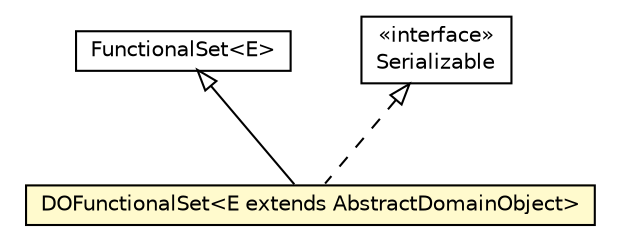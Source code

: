 #!/usr/local/bin/dot
#
# Class diagram 
# Generated by UMLGraph version 5.1 (http://www.umlgraph.org/)
#

digraph G {
	edge [fontname="Helvetica",fontsize=10,labelfontname="Helvetica",labelfontsize=10];
	node [fontname="Helvetica",fontsize=10,shape=plaintext];
	nodesep=0.25;
	ranksep=0.5;
	// pt.ist.fenixframework.backend.jvstmojb.dml.runtime.FunctionalSet<E>
	c136955 [label=<<table title="pt.ist.fenixframework.backend.jvstmojb.dml.runtime.FunctionalSet" border="0" cellborder="1" cellspacing="0" cellpadding="2" port="p" href="../dml/runtime/FunctionalSet.html">
		<tr><td><table border="0" cellspacing="0" cellpadding="1">
<tr><td align="center" balign="center"> FunctionalSet&lt;E&gt; </td></tr>
		</table></td></tr>
		</table>>, fontname="Helvetica", fontcolor="black", fontsize=10.0];
	// pt.ist.fenixframework.backend.jvstmojb.pstm.DOFunctionalSet<E extends pt.ist.fenixframework.backend.jvstmojb.pstm.AbstractDomainObject>
	c136991 [label=<<table title="pt.ist.fenixframework.backend.jvstmojb.pstm.DOFunctionalSet" border="0" cellborder="1" cellspacing="0" cellpadding="2" port="p" bgcolor="lemonChiffon" href="./DOFunctionalSet.html">
		<tr><td><table border="0" cellspacing="0" cellpadding="1">
<tr><td align="center" balign="center"> DOFunctionalSet&lt;E extends AbstractDomainObject&gt; </td></tr>
		</table></td></tr>
		</table>>, fontname="Helvetica", fontcolor="black", fontsize=10.0];
	//pt.ist.fenixframework.backend.jvstmojb.pstm.DOFunctionalSet<E extends pt.ist.fenixframework.backend.jvstmojb.pstm.AbstractDomainObject> extends pt.ist.fenixframework.backend.jvstmojb.dml.runtime.FunctionalSet<E>
	c136955:p -> c136991:p [dir=back,arrowtail=empty];
	//pt.ist.fenixframework.backend.jvstmojb.pstm.DOFunctionalSet<E extends pt.ist.fenixframework.backend.jvstmojb.pstm.AbstractDomainObject> implements java.io.Serializable
	c137025:p -> c136991:p [dir=back,arrowtail=empty,style=dashed];
	// java.io.Serializable
	c137025 [label=<<table title="java.io.Serializable" border="0" cellborder="1" cellspacing="0" cellpadding="2" port="p" href="http://java.sun.com/j2se/1.4.2/docs/api/java/io/Serializable.html">
		<tr><td><table border="0" cellspacing="0" cellpadding="1">
<tr><td align="center" balign="center"> &#171;interface&#187; </td></tr>
<tr><td align="center" balign="center"> Serializable </td></tr>
		</table></td></tr>
		</table>>, fontname="Helvetica", fontcolor="black", fontsize=10.0];
}

